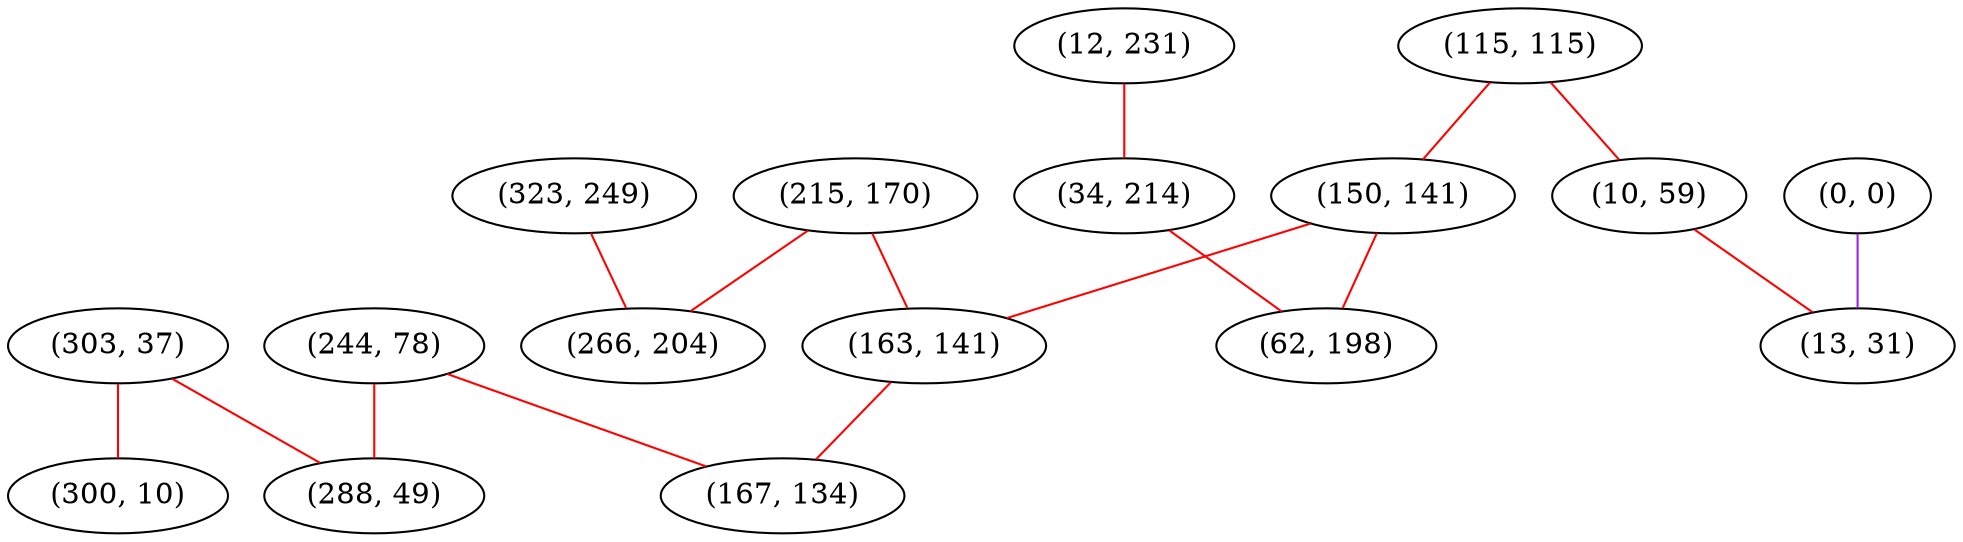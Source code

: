 graph "" {
"(303, 37)";
"(215, 170)";
"(323, 249)";
"(115, 115)";
"(150, 141)";
"(163, 141)";
"(12, 231)";
"(266, 204)";
"(0, 0)";
"(244, 78)";
"(288, 49)";
"(34, 214)";
"(10, 59)";
"(300, 10)";
"(13, 31)";
"(167, 134)";
"(62, 198)";
"(303, 37)" -- "(288, 49)"  [color=red, key=0, weight=1];
"(303, 37)" -- "(300, 10)"  [color=red, key=0, weight=1];
"(215, 170)" -- "(266, 204)"  [color=red, key=0, weight=1];
"(215, 170)" -- "(163, 141)"  [color=red, key=0, weight=1];
"(323, 249)" -- "(266, 204)"  [color=red, key=0, weight=1];
"(115, 115)" -- "(10, 59)"  [color=red, key=0, weight=1];
"(115, 115)" -- "(150, 141)"  [color=red, key=0, weight=1];
"(150, 141)" -- "(163, 141)"  [color=red, key=0, weight=1];
"(150, 141)" -- "(62, 198)"  [color=red, key=0, weight=1];
"(163, 141)" -- "(167, 134)"  [color=red, key=0, weight=1];
"(12, 231)" -- "(34, 214)"  [color=red, key=0, weight=1];
"(0, 0)" -- "(13, 31)"  [color=purple, key=0, weight=4];
"(244, 78)" -- "(288, 49)"  [color=red, key=0, weight=1];
"(244, 78)" -- "(167, 134)"  [color=red, key=0, weight=1];
"(34, 214)" -- "(62, 198)"  [color=red, key=0, weight=1];
"(10, 59)" -- "(13, 31)"  [color=red, key=0, weight=1];
}
